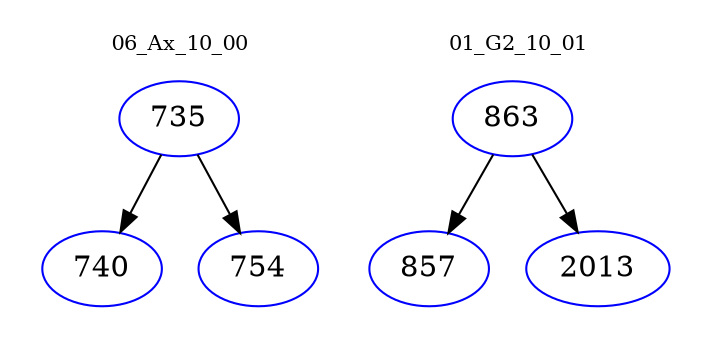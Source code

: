 digraph{
subgraph cluster_0 {
color = white
label = "06_Ax_10_00";
fontsize=10;
T0_735 [label="735", color="blue"]
T0_735 -> T0_740 [color="black"]
T0_740 [label="740", color="blue"]
T0_735 -> T0_754 [color="black"]
T0_754 [label="754", color="blue"]
}
subgraph cluster_1 {
color = white
label = "01_G2_10_01";
fontsize=10;
T1_863 [label="863", color="blue"]
T1_863 -> T1_857 [color="black"]
T1_857 [label="857", color="blue"]
T1_863 -> T1_2013 [color="black"]
T1_2013 [label="2013", color="blue"]
}
}
